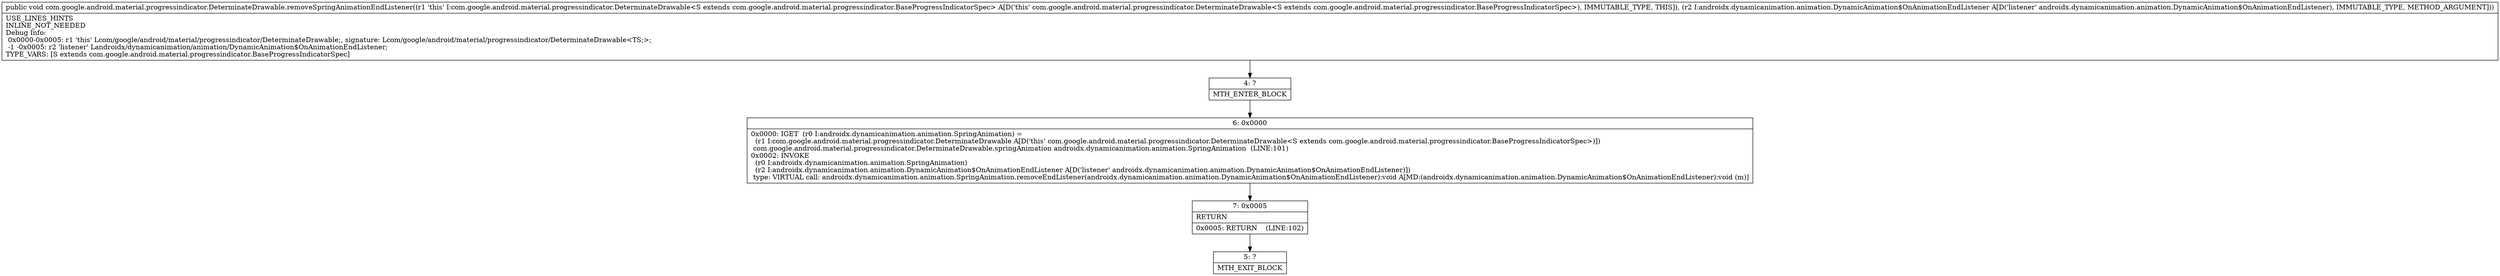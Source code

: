 digraph "CFG forcom.google.android.material.progressindicator.DeterminateDrawable.removeSpringAnimationEndListener(Landroidx\/dynamicanimation\/animation\/DynamicAnimation$OnAnimationEndListener;)V" {
Node_4 [shape=record,label="{4\:\ ?|MTH_ENTER_BLOCK\l}"];
Node_6 [shape=record,label="{6\:\ 0x0000|0x0000: IGET  (r0 I:androidx.dynamicanimation.animation.SpringAnimation) = \l  (r1 I:com.google.android.material.progressindicator.DeterminateDrawable A[D('this' com.google.android.material.progressindicator.DeterminateDrawable\<S extends com.google.android.material.progressindicator.BaseProgressIndicatorSpec\>)])\l com.google.android.material.progressindicator.DeterminateDrawable.springAnimation androidx.dynamicanimation.animation.SpringAnimation  (LINE:101)\l0x0002: INVOKE  \l  (r0 I:androidx.dynamicanimation.animation.SpringAnimation)\l  (r2 I:androidx.dynamicanimation.animation.DynamicAnimation$OnAnimationEndListener A[D('listener' androidx.dynamicanimation.animation.DynamicAnimation$OnAnimationEndListener)])\l type: VIRTUAL call: androidx.dynamicanimation.animation.SpringAnimation.removeEndListener(androidx.dynamicanimation.animation.DynamicAnimation$OnAnimationEndListener):void A[MD:(androidx.dynamicanimation.animation.DynamicAnimation$OnAnimationEndListener):void (m)]\l}"];
Node_7 [shape=record,label="{7\:\ 0x0005|RETURN\l|0x0005: RETURN    (LINE:102)\l}"];
Node_5 [shape=record,label="{5\:\ ?|MTH_EXIT_BLOCK\l}"];
MethodNode[shape=record,label="{public void com.google.android.material.progressindicator.DeterminateDrawable.removeSpringAnimationEndListener((r1 'this' I:com.google.android.material.progressindicator.DeterminateDrawable\<S extends com.google.android.material.progressindicator.BaseProgressIndicatorSpec\> A[D('this' com.google.android.material.progressindicator.DeterminateDrawable\<S extends com.google.android.material.progressindicator.BaseProgressIndicatorSpec\>), IMMUTABLE_TYPE, THIS]), (r2 I:androidx.dynamicanimation.animation.DynamicAnimation$OnAnimationEndListener A[D('listener' androidx.dynamicanimation.animation.DynamicAnimation$OnAnimationEndListener), IMMUTABLE_TYPE, METHOD_ARGUMENT]))  | USE_LINES_HINTS\lINLINE_NOT_NEEDED\lDebug Info:\l  0x0000\-0x0005: r1 'this' Lcom\/google\/android\/material\/progressindicator\/DeterminateDrawable;, signature: Lcom\/google\/android\/material\/progressindicator\/DeterminateDrawable\<TS;\>;\l  \-1 \-0x0005: r2 'listener' Landroidx\/dynamicanimation\/animation\/DynamicAnimation$OnAnimationEndListener;\lTYPE_VARS: [S extends com.google.android.material.progressindicator.BaseProgressIndicatorSpec]\l}"];
MethodNode -> Node_4;Node_4 -> Node_6;
Node_6 -> Node_7;
Node_7 -> Node_5;
}

